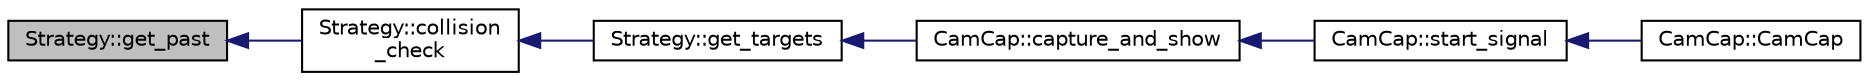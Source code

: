 digraph "Strategy::get_past"
{
 // INTERACTIVE_SVG=YES
  edge [fontname="Helvetica",fontsize="10",labelfontname="Helvetica",labelfontsize="10"];
  node [fontname="Helvetica",fontsize="10",shape=record];
  rankdir="LR";
  Node160 [label="Strategy::get_past",height=0.2,width=0.4,color="black", fillcolor="grey75", style="filled", fontcolor="black"];
  Node160 -> Node161 [dir="back",color="midnightblue",fontsize="10",style="solid",fontname="Helvetica"];
  Node161 [label="Strategy::collision\l_check",height=0.2,width=0.4,color="black", fillcolor="white", style="filled",URL="$class_strategy.html#a8d1fa6e7cb13f7eb135bc853beef462d"];
  Node161 -> Node162 [dir="back",color="midnightblue",fontsize="10",style="solid",fontname="Helvetica"];
  Node162 [label="Strategy::get_targets",height=0.2,width=0.4,color="black", fillcolor="white", style="filled",URL="$class_strategy.html#ab1c455b23e8b7f3377132a3e243f8f76"];
  Node162 -> Node163 [dir="back",color="midnightblue",fontsize="10",style="solid",fontname="Helvetica"];
  Node163 [label="CamCap::capture_and_show",height=0.2,width=0.4,color="black", fillcolor="white", style="filled",URL="$class_cam_cap.html#a87f384c5fec40a0ccfd7833347fec0df",tooltip="Captures camera frames and shows it in the interface. "];
  Node163 -> Node164 [dir="back",color="midnightblue",fontsize="10",style="solid",fontname="Helvetica"];
  Node164 [label="CamCap::start_signal",height=0.2,width=0.4,color="black", fillcolor="white", style="filled",URL="$class_cam_cap.html#ae676e6624dd821ad494a80e68a41e249",tooltip="Interface adjustments after &#39;start&#39; button is clicked. "];
  Node164 -> Node165 [dir="back",color="midnightblue",fontsize="10",style="solid",fontname="Helvetica"];
  Node165 [label="CamCap::CamCap",height=0.2,width=0.4,color="black", fillcolor="white", style="filled",URL="$class_cam_cap.html#afe0db98a5f72bc9b261dcb78e2840da6",tooltip="Constructor of a CamCap object. "];
}
